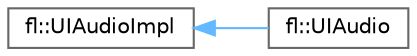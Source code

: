 digraph "Graphical Class Hierarchy"
{
 // INTERACTIVE_SVG=YES
 // LATEX_PDF_SIZE
  bgcolor="transparent";
  edge [fontname=Helvetica,fontsize=10,labelfontname=Helvetica,labelfontsize=10];
  node [fontname=Helvetica,fontsize=10,shape=box,height=0.2,width=0.4];
  rankdir="LR";
  Node0 [id="Node000000",label="fl::UIAudioImpl",height=0.2,width=0.4,color="grey40", fillcolor="white", style="filled",URL="$d7/d2f/classfl_1_1_u_i_audio_impl.html",tooltip=" "];
  Node0 -> Node1 [id="edge225_Node000000_Node000001",dir="back",color="steelblue1",style="solid",tooltip=" "];
  Node1 [id="Node000001",label="fl::UIAudio",height=0.2,width=0.4,color="grey40", fillcolor="white", style="filled",URL="$d2/d4d/classfl_1_1_u_i_audio.html",tooltip=" "];
}
